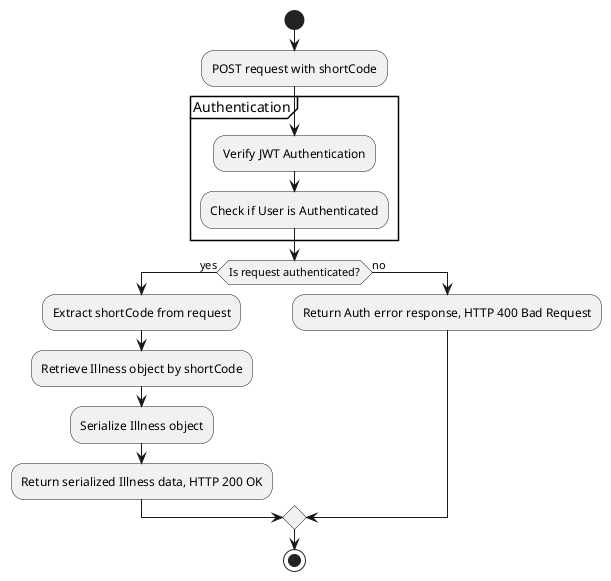 @startuml IllnessDescriptionView
start
:POST request with shortCode;
partition Authentication {
    :Verify JWT Authentication;
    :Check if User is Authenticated;
}
if (Is request authenticated?) then (yes)
    :Extract shortCode from request;
    :Retrieve Illness object by shortCode;
    :Serialize Illness object;
    :Return serialized Illness data, HTTP 200 OK;
else (no)
    :Return Auth error response, HTTP 400 Bad Request;
endif
stop
@enduml